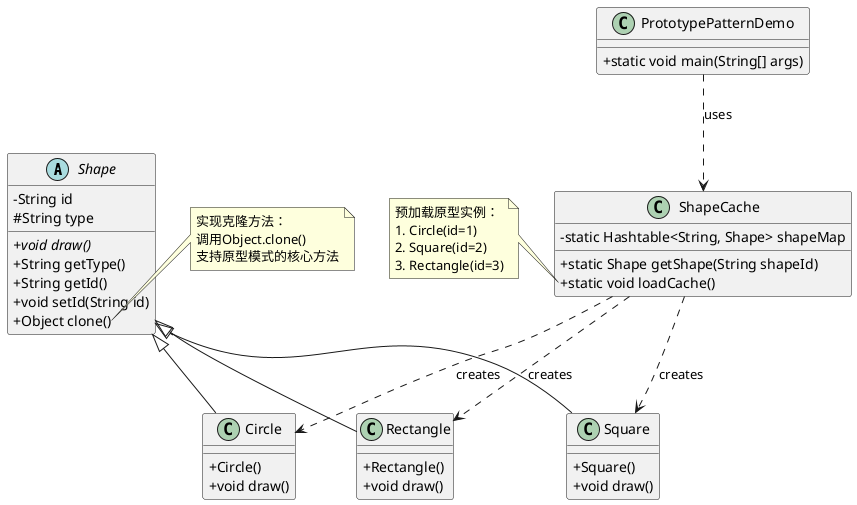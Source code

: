 @startuml
skinparam classAttributeIconSize 0

abstract class Shape {
    - String id
    # String type
    + {abstract} void draw()
    + String getType()
    + String getId()
    + void setId(String id)
    + Object clone()
}

class Circle {
    + Circle()
    + void draw()
}

class Square {
    + Square()
    + void draw()
}

class Rectangle {
    + Rectangle()
    + void draw()
}

class ShapeCache {
    - static Hashtable<String, Shape> shapeMap
    + static Shape getShape(String shapeId)
    + static void loadCache()
}

class PrototypePatternDemo {
    + static void main(String[] args)
}

Shape <|-- Circle
Shape <|-- Square
Shape <|-- Rectangle

ShapeCache ..> Circle : creates
ShapeCache ..> Square : creates
ShapeCache ..> Rectangle : creates
PrototypePatternDemo ..> ShapeCache : uses

note left of ShapeCache::loadCache
    预加载原型实例：
    1. Circle(id=1)
    2. Square(id=2)
    3. Rectangle(id=3)
end note

note right of Shape::clone
    实现克隆方法：
    调用Object.clone()
    支持原型模式的核心方法
end note
@endum